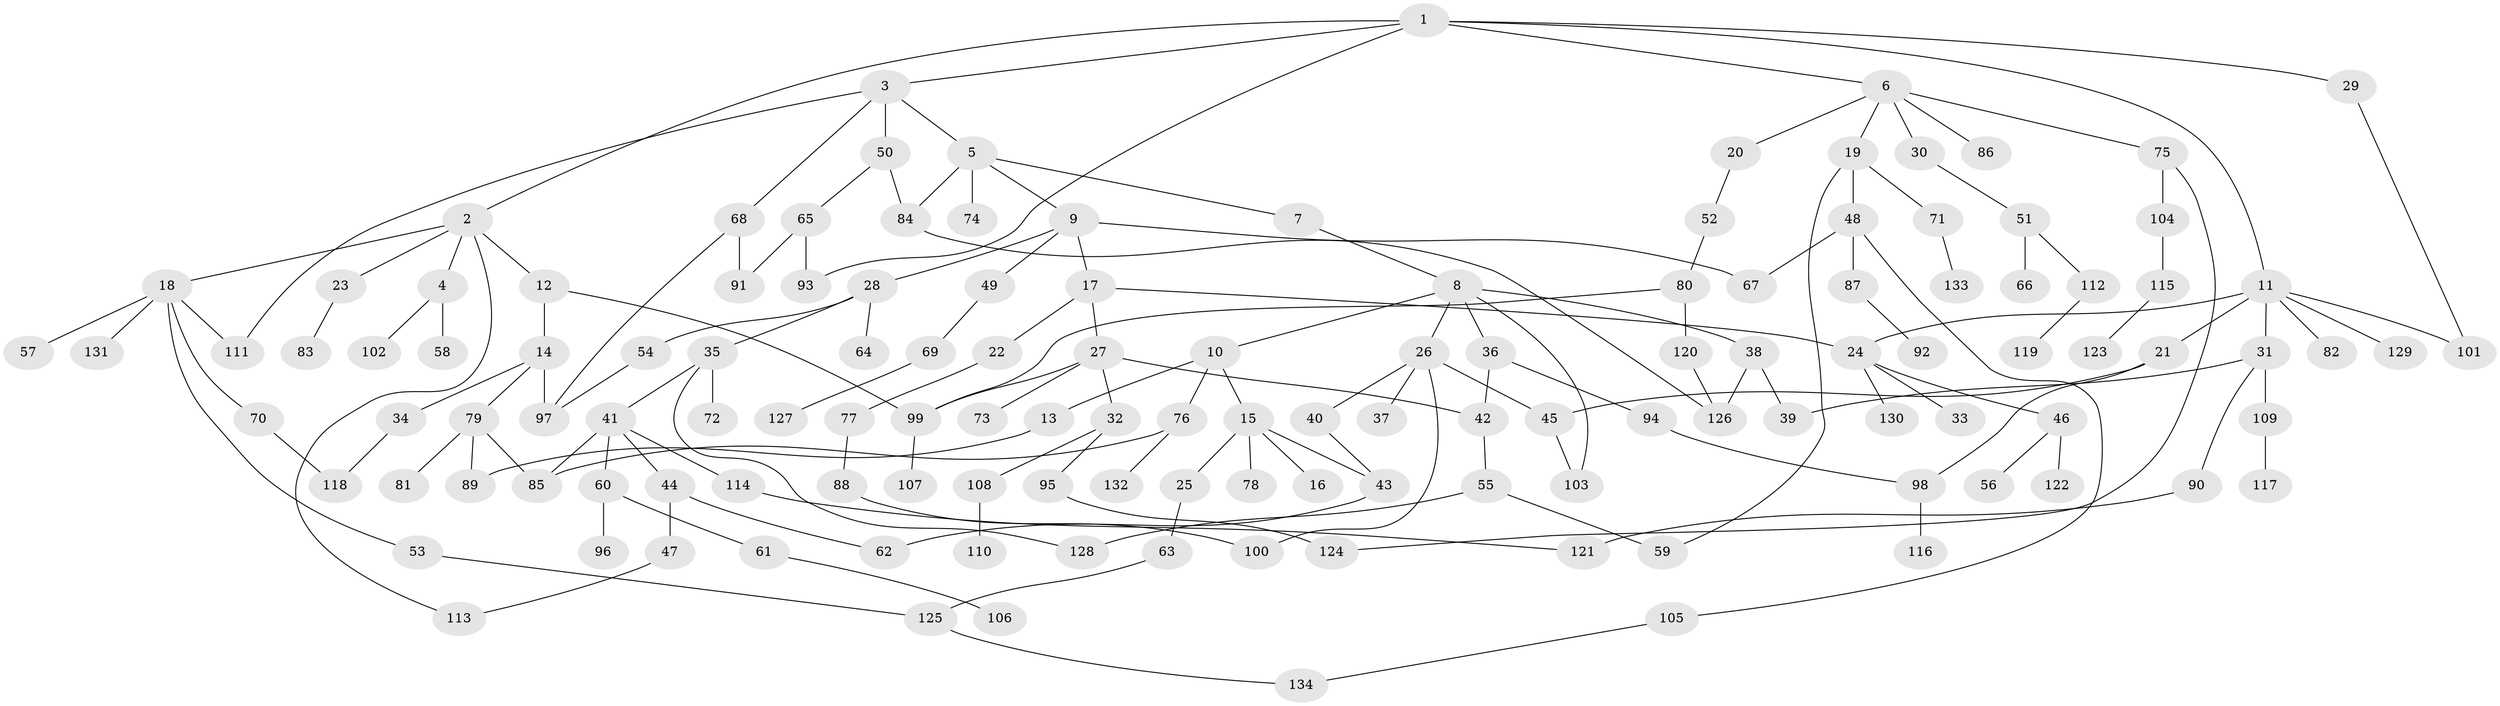 // coarse degree distribution, {1: 0.4339622641509434, 2: 0.32075471698113206, 9: 0.03773584905660377, 4: 0.018867924528301886, 6: 0.03773584905660377, 5: 0.018867924528301886, 7: 0.018867924528301886, 8: 0.03773584905660377, 14: 0.018867924528301886, 3: 0.05660377358490566}
// Generated by graph-tools (version 1.1) at 2025/44/03/04/25 21:44:43]
// undirected, 134 vertices, 165 edges
graph export_dot {
graph [start="1"]
  node [color=gray90,style=filled];
  1;
  2;
  3;
  4;
  5;
  6;
  7;
  8;
  9;
  10;
  11;
  12;
  13;
  14;
  15;
  16;
  17;
  18;
  19;
  20;
  21;
  22;
  23;
  24;
  25;
  26;
  27;
  28;
  29;
  30;
  31;
  32;
  33;
  34;
  35;
  36;
  37;
  38;
  39;
  40;
  41;
  42;
  43;
  44;
  45;
  46;
  47;
  48;
  49;
  50;
  51;
  52;
  53;
  54;
  55;
  56;
  57;
  58;
  59;
  60;
  61;
  62;
  63;
  64;
  65;
  66;
  67;
  68;
  69;
  70;
  71;
  72;
  73;
  74;
  75;
  76;
  77;
  78;
  79;
  80;
  81;
  82;
  83;
  84;
  85;
  86;
  87;
  88;
  89;
  90;
  91;
  92;
  93;
  94;
  95;
  96;
  97;
  98;
  99;
  100;
  101;
  102;
  103;
  104;
  105;
  106;
  107;
  108;
  109;
  110;
  111;
  112;
  113;
  114;
  115;
  116;
  117;
  118;
  119;
  120;
  121;
  122;
  123;
  124;
  125;
  126;
  127;
  128;
  129;
  130;
  131;
  132;
  133;
  134;
  1 -- 2;
  1 -- 3;
  1 -- 6;
  1 -- 11;
  1 -- 29;
  1 -- 93;
  2 -- 4;
  2 -- 12;
  2 -- 18;
  2 -- 23;
  2 -- 113;
  3 -- 5;
  3 -- 50;
  3 -- 68;
  3 -- 111;
  4 -- 58;
  4 -- 102;
  5 -- 7;
  5 -- 9;
  5 -- 74;
  5 -- 84;
  6 -- 19;
  6 -- 20;
  6 -- 30;
  6 -- 75;
  6 -- 86;
  7 -- 8;
  8 -- 10;
  8 -- 26;
  8 -- 36;
  8 -- 38;
  8 -- 103;
  9 -- 17;
  9 -- 28;
  9 -- 49;
  9 -- 67;
  10 -- 13;
  10 -- 15;
  10 -- 76;
  11 -- 21;
  11 -- 31;
  11 -- 82;
  11 -- 101;
  11 -- 129;
  11 -- 24;
  12 -- 14;
  12 -- 99;
  13 -- 89;
  14 -- 34;
  14 -- 79;
  14 -- 97;
  15 -- 16;
  15 -- 25;
  15 -- 43;
  15 -- 78;
  17 -- 22;
  17 -- 24;
  17 -- 27;
  18 -- 53;
  18 -- 57;
  18 -- 70;
  18 -- 131;
  18 -- 111;
  19 -- 48;
  19 -- 59;
  19 -- 71;
  20 -- 52;
  21 -- 45;
  21 -- 98;
  22 -- 77;
  23 -- 83;
  24 -- 33;
  24 -- 46;
  24 -- 130;
  25 -- 63;
  26 -- 37;
  26 -- 40;
  26 -- 100;
  26 -- 45;
  27 -- 32;
  27 -- 73;
  27 -- 99;
  27 -- 42;
  28 -- 35;
  28 -- 54;
  28 -- 64;
  29 -- 101;
  30 -- 51;
  31 -- 39;
  31 -- 90;
  31 -- 109;
  32 -- 95;
  32 -- 108;
  34 -- 118;
  35 -- 41;
  35 -- 72;
  35 -- 128;
  36 -- 42;
  36 -- 94;
  38 -- 39;
  38 -- 126;
  40 -- 43;
  41 -- 44;
  41 -- 60;
  41 -- 85;
  41 -- 114;
  42 -- 55;
  43 -- 62;
  44 -- 47;
  44 -- 62;
  45 -- 103;
  46 -- 56;
  46 -- 122;
  47 -- 113;
  48 -- 87;
  48 -- 105;
  48 -- 67;
  49 -- 69;
  50 -- 65;
  50 -- 84;
  51 -- 66;
  51 -- 112;
  52 -- 80;
  53 -- 125;
  54 -- 97;
  55 -- 128;
  55 -- 59;
  60 -- 61;
  60 -- 96;
  61 -- 106;
  63 -- 125;
  65 -- 91;
  65 -- 93;
  68 -- 97;
  68 -- 91;
  69 -- 127;
  70 -- 118;
  71 -- 133;
  75 -- 104;
  75 -- 124;
  76 -- 132;
  76 -- 85;
  77 -- 88;
  79 -- 81;
  79 -- 89;
  79 -- 85;
  80 -- 120;
  80 -- 99;
  84 -- 126;
  87 -- 92;
  88 -- 100;
  90 -- 121;
  94 -- 98;
  95 -- 124;
  98 -- 116;
  99 -- 107;
  104 -- 115;
  105 -- 134;
  108 -- 110;
  109 -- 117;
  112 -- 119;
  114 -- 121;
  115 -- 123;
  120 -- 126;
  125 -- 134;
}
